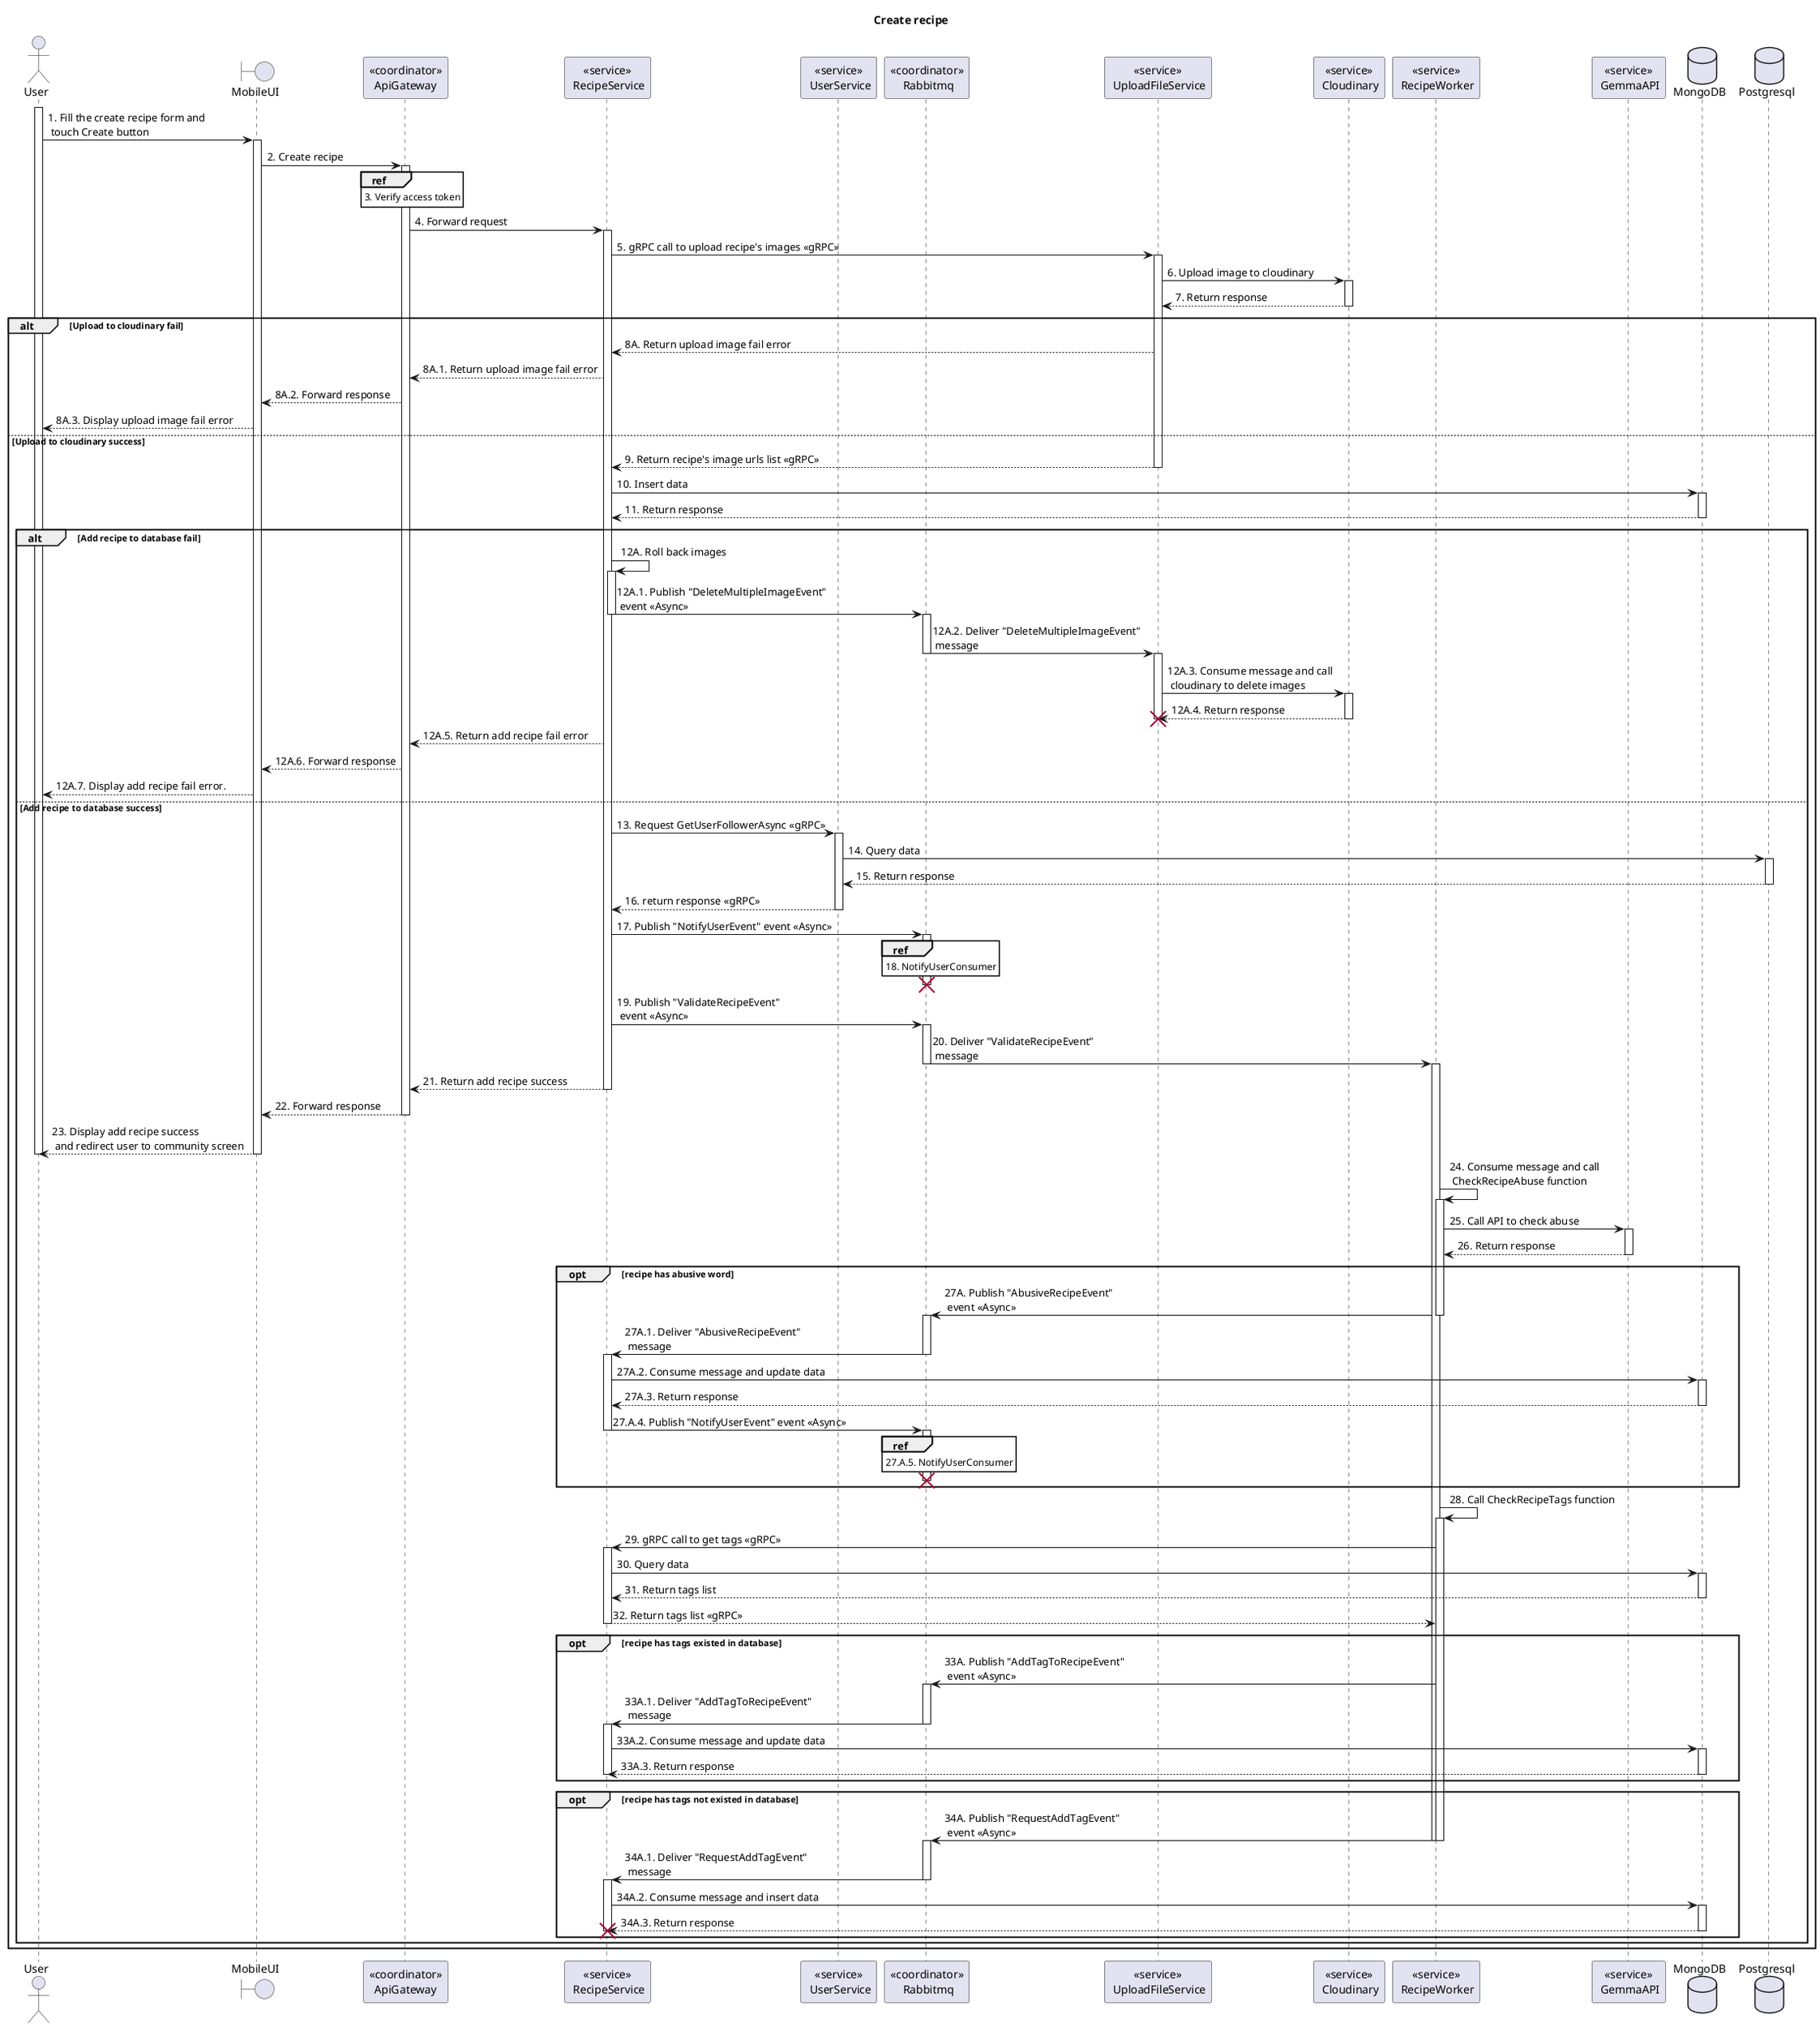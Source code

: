 @startuml Sequence
title "Create recipe"
' Style section
<style>
  sequenceDiagram {
    reference {
      BackGroundColor white
    }
}
</style>

actor User
boundary MobileUI 
participant "<<coordinator>>\nApiGateway" as ApiGateway
participant "<<service>>\n RecipeService" as RecipeService
participant "<<service>>\n UserService" as UserService
participant "<<coordinator>>\n Rabbitmq" as Rabbitmq
participant "<<service>>\n UploadFileService" as UploadFileService
participant "<<service>>\n Cloudinary" as Cloudinary
participant "<<service>>\n RecipeWorker" as RecipeWorker
participant "<<service>>\n GemmaAPI" as GemmaAPI
database MongoDB
database Postgresql

activate User
User -> MobileUI++: 1. Fill the create recipe form and \n touch Create button

MobileUI -> ApiGateway++: 2. Create recipe

ref over ApiGateway: 3. Verify access token

ApiGateway -> RecipeService++: 4. Forward request

RecipeService -> UploadFileService++: 5. gRPC call to upload recipe's images <<gRPC>>
UploadFileService -> Cloudinary++: 6. Upload image to cloudinary
UploadFileService <-- Cloudinary--: 7. Return response

alt Upload to cloudinary fail
    RecipeService <-- UploadFileService: 8A. Return upload image fail error
    ApiGateway <-- RecipeService: 8A.1. Return upload image fail error
    MobileUI <-- ApiGateway: 8A.2. Forward response
    User <-- MobileUI: 8A.3. Display upload image fail error
else Upload to cloudinary success 
    RecipeService <-- UploadFileService--: 9. Return recipe's image urls list <<gRPC>>
    RecipeService -> MongoDB++: 10. Insert data
    RecipeService <-- MongoDB--: 11. Return response
    alt Add recipe to database fail
        RecipeService -> RecipeService: 12A. Roll back images
        activate RecipeService
        RecipeService -> Rabbitmq: 12A.1. Publish "DeleteMultipleImageEvent" \n event <<Async>>
        deactivate RecipeService
        activate Rabbitmq
        Rabbitmq -> UploadFileService: 12A.2. Deliver "DeleteMultipleImageEvent"\n message
        deactivate Rabbitmq
        activate UploadFileService
        UploadFileService -> Cloudinary++: 12A.3. Consume message and call \n cloudinary to delete images
        UploadFileService <-- Cloudinary--: 12A.4. Return response
        destroy UploadFileService
        deactivate UploadFileService
        ApiGateway <-- RecipeService: 12A.5. Return add recipe fail error
        MobileUI <-- ApiGateway: 12A.6. Forward response
        User <-- MobileUI: 12A.7. Display add recipe fail error.
    else Add recipe to database success
        RecipeService -> UserService++: 13. Request GetUserFollowerAsync <<gRPC>>
        UserService -> Postgresql++: 14. Query data
        UserService <-- Postgresql--: 15. Return response
        RecipeService <-- UserService--: 16. return response <<gRPC>>

        RecipeService -> Rabbitmq++: 17. Publish "NotifyUserEvent" event <<Async>>
        ref over Rabbitmq: 18. NotifyUserConsumer
        RecipeService -[hidden]-> Rabbitmq
        deactivate Rabbitmq
        destroy Rabbitmq

        RecipeService -> Rabbitmq++: 19. Publish "ValidateRecipeEvent" \n event <<Async>>
        Rabbitmq -> RecipeWorker: 20. Deliver "ValidateRecipeEvent"\n message
        deactivate Rabbitmq
        activate RecipeWorker
        ApiGateway <-- RecipeService--: 21. Return add recipe success
        MobileUI <-- ApiGateway--: 22. Forward response
        User <-- MobileUI--: 23. Display add recipe success\n and redirect user to community screen
        deactivate User

        RecipeWorker -> RecipeWorker: 24. Consume message and call \n CheckRecipeAbuse function
        activate RecipeWorker
        RecipeWorker -> GemmaAPI++: 25. Call API to check abuse
        RecipeWorker <-- GemmaAPI--: 26. Return response

        opt recipe has abusive word
            RecipeWorker -> Rabbitmq: 27A. Publish "AbusiveRecipeEvent" \n event <<Async>>
            deactivate RecipeWorker
            activate Rabbitmq
            Rabbitmq -> RecipeService: 27A.1. Deliver "AbusiveRecipeEvent"\n message
            deactivate Rabbitmq
            activate RecipeService
            RecipeService -> MongoDB++: 27A.2. Consume message and update data
            RecipeService <-- MongoDB--: 27A.3. Return response
            RecipeService -> Rabbitmq: 27.A.4. Publish "NotifyUserEvent" event <<Async>>
            ref over Rabbitmq: 27.A.5. NotifyUserConsumer
            deactivate RecipeService
            activate Rabbitmq
            RecipeWorker -[hidden]-> Rabbitmq
            destroy Rabbitmq
            deactivate Rabbitmq
        end opt

        RecipeWorker -> RecipeWorker++: 28. Call CheckRecipeTags function
        RecipeWorker -> RecipeService++: 29. gRPC call to get tags <<gRPC>>
        RecipeService -> MongoDB++: 30. Query data
        RecipeService <-- MongoDB--: 31. Return tags list
        RecipeWorker <-- RecipeService--: 32. Return tags list <<gRPC>>
        opt recipe has tags existed in database
            RecipeWorker -> Rabbitmq++: 33A. Publish "AddTagToRecipeEvent" \n event <<Async>>
            Rabbitmq -> RecipeService: 33A.1. Deliver "AddTagToRecipeEvent"\n message
            deactivate Rabbitmq
            activate RecipeService
            RecipeService -> MongoDB++: 33A.2. Consume message and update data
            RecipeService <-- MongoDB--: 33A.3. Return response
            deactivate Rabbitmq

            deactivate RecipeService
        end opt

        opt recipe has tags not existed in database
            RecipeWorker -> Rabbitmq: 34A. Publish "RequestAddTagEvent" \n event <<Async>>
            deactivate RecipeWorker
            deactivate RecipeWorker
            activate Rabbitmq
            Rabbitmq -> RecipeService: 34A.1. Deliver "RequestAddTagEvent"\n message
            deactivate Rabbitmq
            deactivate Rabbitmq
            activate RecipeService
            RecipeService -> MongoDB++: 34A.2. Consume message and insert data
            RecipeService <-- MongoDB--: 34A.3. Return response
            destroy RecipeService
            deactivate RecipeService
        end opt
    end alt
end alt

@enduml
